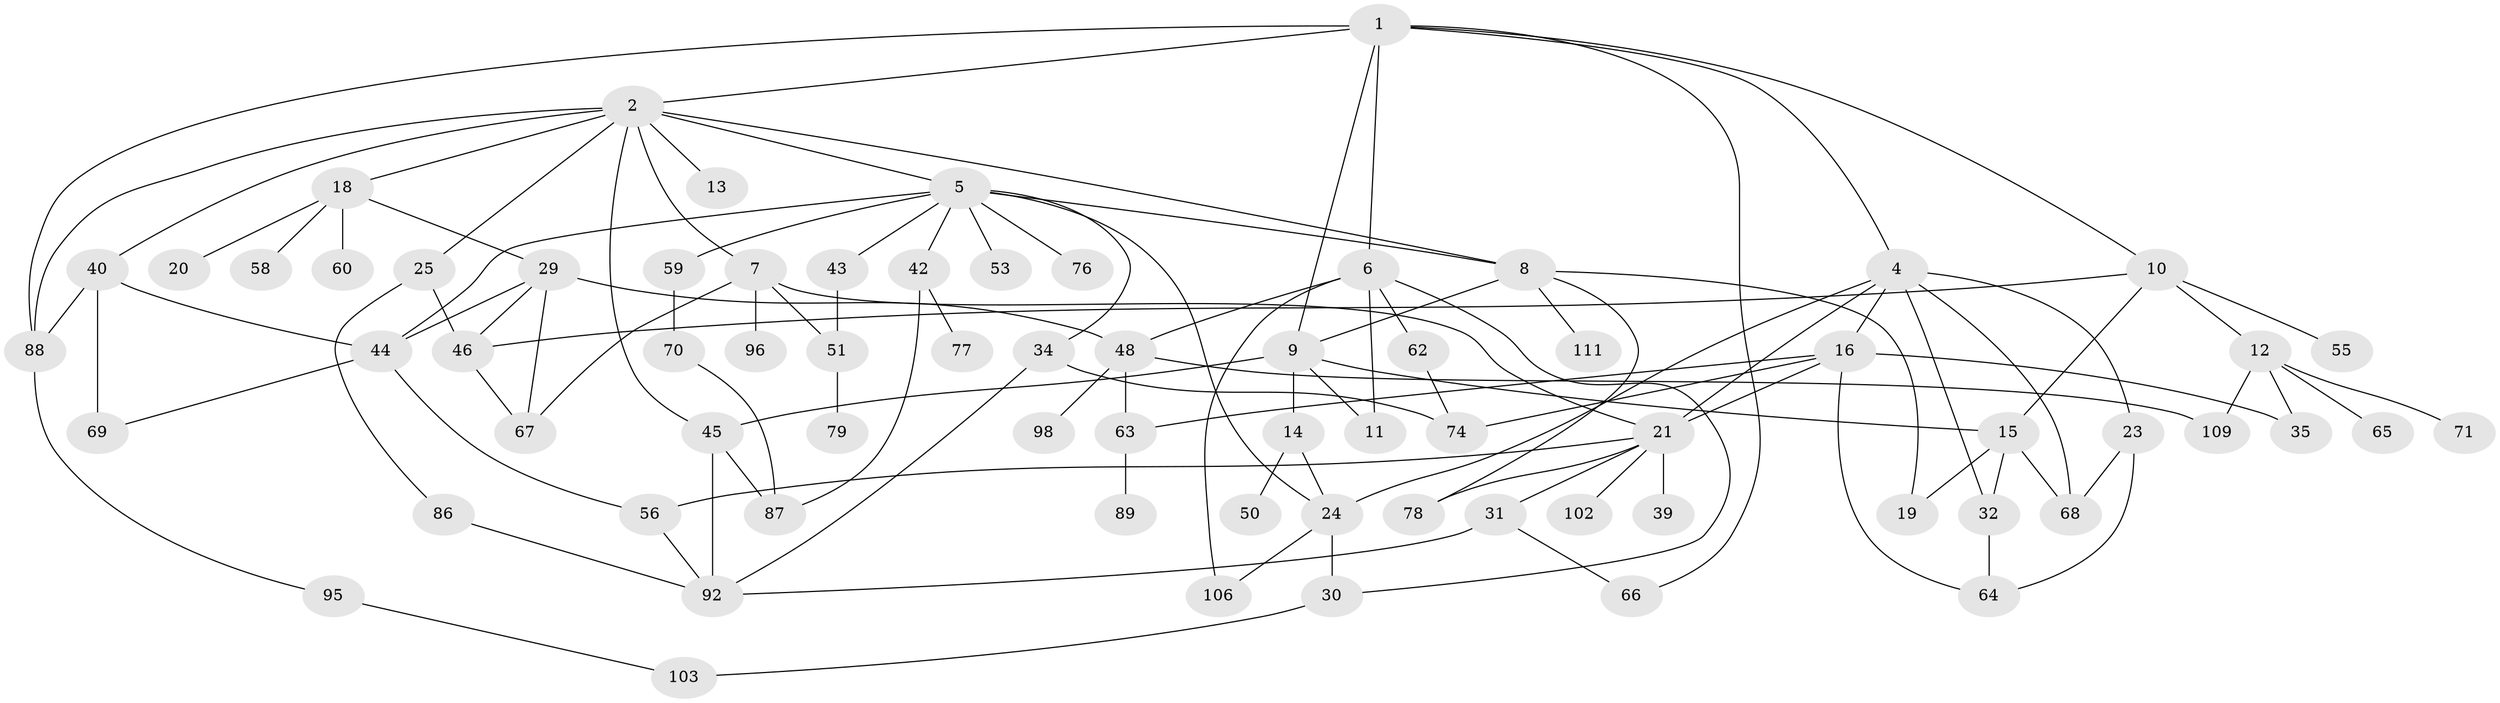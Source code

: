 // original degree distribution, {7: 0.02702702702702703, 4: 0.08108108108108109, 8: 0.009009009009009009, 5: 0.09009009009009009, 3: 0.23423423423423423, 6: 0.04504504504504504, 2: 0.2702702702702703, 1: 0.24324324324324326}
// Generated by graph-tools (version 1.1) at 2025/41/03/06/25 10:41:30]
// undirected, 72 vertices, 114 edges
graph export_dot {
graph [start="1"]
  node [color=gray90,style=filled];
  1 [super="+90"];
  2 [super="+3"];
  4 [super="+80"];
  5 [super="+26"];
  6 [super="+41"];
  7 [super="+17"];
  8 [super="+52"];
  9 [super="+91"];
  10 [super="+36"];
  11;
  12 [super="+75"];
  13;
  14;
  15;
  16 [super="+22"];
  18 [super="+49"];
  19 [super="+38"];
  20;
  21 [super="+27"];
  23 [super="+33"];
  24 [super="+61"];
  25 [super="+28"];
  29 [super="+84"];
  30 [super="+81"];
  31 [super="+54"];
  32 [super="+47"];
  34 [super="+37"];
  35;
  39;
  40 [super="+85"];
  42;
  43;
  44;
  45 [super="+93"];
  46;
  48 [super="+72"];
  50;
  51 [super="+108"];
  53;
  55;
  56 [super="+57"];
  58;
  59;
  60;
  62 [super="+105"];
  63 [super="+83"];
  64 [super="+99"];
  65;
  66 [super="+101"];
  67 [super="+73"];
  68 [super="+104"];
  69 [super="+82"];
  70;
  71;
  74 [super="+107"];
  76;
  77;
  78 [super="+94"];
  79;
  86;
  87 [super="+100"];
  88 [super="+97"];
  89;
  92 [super="+110"];
  95;
  96;
  98;
  102;
  103;
  106;
  109;
  111;
  1 -- 2;
  1 -- 4;
  1 -- 6;
  1 -- 10;
  1 -- 88;
  1 -- 66;
  1 -- 9;
  2 -- 7;
  2 -- 88;
  2 -- 5;
  2 -- 40;
  2 -- 8;
  2 -- 13;
  2 -- 45;
  2 -- 18;
  2 -- 25;
  4 -- 16;
  4 -- 23;
  4 -- 21;
  4 -- 68 [weight=2];
  4 -- 24;
  4 -- 32;
  5 -- 8;
  5 -- 34;
  5 -- 43;
  5 -- 76;
  5 -- 24;
  5 -- 53;
  5 -- 42;
  5 -- 59;
  5 -- 44;
  6 -- 62;
  6 -- 106;
  6 -- 30;
  6 -- 11;
  6 -- 48;
  7 -- 21;
  7 -- 96;
  7 -- 67;
  7 -- 51;
  8 -- 9;
  8 -- 19;
  8 -- 111;
  8 -- 78;
  9 -- 11;
  9 -- 14;
  9 -- 45;
  9 -- 15;
  10 -- 12;
  10 -- 15;
  10 -- 46;
  10 -- 55;
  12 -- 35;
  12 -- 65;
  12 -- 71;
  12 -- 109;
  14 -- 24;
  14 -- 50;
  15 -- 19;
  15 -- 32;
  15 -- 68;
  16 -- 63;
  16 -- 74;
  16 -- 35;
  16 -- 21;
  16 -- 64;
  18 -- 20;
  18 -- 29;
  18 -- 58;
  18 -- 60;
  21 -- 102;
  21 -- 39;
  21 -- 78;
  21 -- 31;
  21 -- 56;
  23 -- 64;
  23 -- 68;
  24 -- 30;
  24 -- 106;
  25 -- 46;
  25 -- 86;
  29 -- 44;
  29 -- 48;
  29 -- 67;
  29 -- 46;
  30 -- 103;
  31 -- 66;
  31 -- 92;
  32 -- 64;
  34 -- 92;
  34 -- 74;
  40 -- 69 [weight=2];
  40 -- 88;
  40 -- 44;
  42 -- 77;
  42 -- 87;
  43 -- 51;
  44 -- 56;
  44 -- 69;
  45 -- 87;
  45 -- 92;
  46 -- 67;
  48 -- 98;
  48 -- 109;
  48 -- 63;
  51 -- 79;
  56 -- 92;
  59 -- 70;
  62 -- 74;
  63 -- 89;
  70 -- 87;
  86 -- 92;
  88 -- 95;
  95 -- 103;
}
